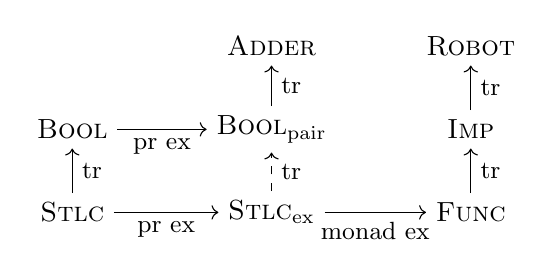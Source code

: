 \begin{tikzpicture}[x=6pt,y=3pt,yscale=1,xscale=1]
%uncomment if require: \path (0,300); %set diagram left start at 0, and has height of 300

\node (STLC) at (-2,10) {\textsc{Stlc} };
\node (Bool) at (-2,20) {\textsc{Bool} };
\node (Boolp) at (10,20) {\textsc{Bool}$_\text{pair}$};
\node (Adder) at (10,30) {\textsc{Adder} };
\node (STLCex) at (10,10) {\textsc{Stlc}$_\text{ex}$};
\node (Ref) at (22,10) {\textsc{Func} };
\node (Imp) at (22,20) {\textsc{Imp} };
\node (Robot) at (22,30) {\textsc{Robot} };

\draw[->] (STLC) -> node[right] {\small tr} (Bool); 
\draw[->] (Bool) -> node[below] {\small pr ex} (Boolp);
\draw[->] (STLC) -> node[below] {\small pr ex} (STLCex);
% \draw[->] (STLC) -- node[below] {\small pr ex} (STLC-|STLCex) 
%  -> node[right] {\small tr} (STLCex);
\draw[->] (STLCex) -> node[below] {\small monad ex} (Ref); 
%\draw[->] (Ref) -> node[below] {\small monad ex (IO)} (RefIo);
\draw[->] (Ref) -> node[right] {\small tr} (Imp); 
\draw[->] (Imp) -> node[right] {\small tr} (Robot); 
\draw[->] (Boolp) -> node[right] {\small tr} (Adder); 
\draw[->, dashed] (STLCex) -> node[right] {\small tr} (Boolp); 
\end{tikzpicture}
